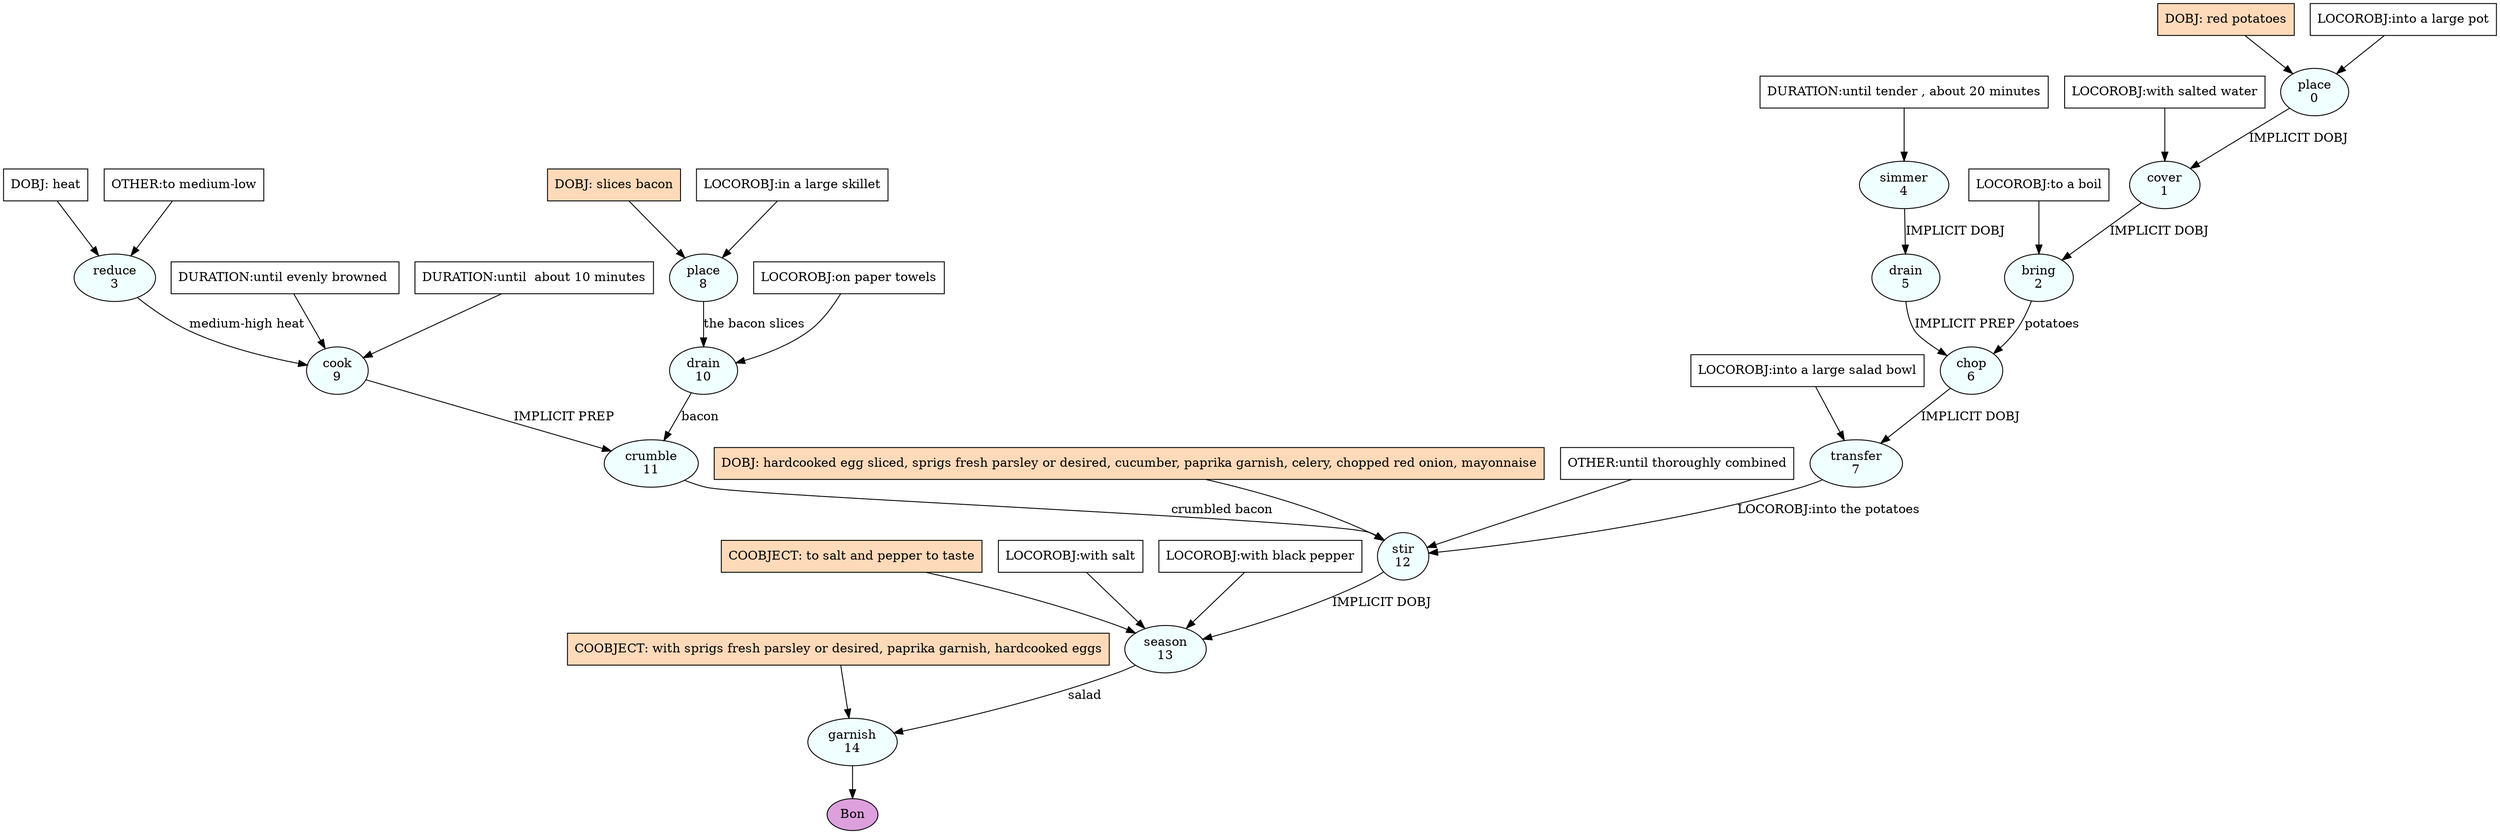digraph recipe {
E0[label="place
0", shape=oval, style=filled, fillcolor=azure]
E1[label="cover
1", shape=oval, style=filled, fillcolor=azure]
E2[label="bring
2", shape=oval, style=filled, fillcolor=azure]
E3[label="reduce
3", shape=oval, style=filled, fillcolor=azure]
E4[label="simmer
4", shape=oval, style=filled, fillcolor=azure]
E5[label="drain
5", shape=oval, style=filled, fillcolor=azure]
E6[label="chop
6", shape=oval, style=filled, fillcolor=azure]
E7[label="transfer
7", shape=oval, style=filled, fillcolor=azure]
E8[label="place
8", shape=oval, style=filled, fillcolor=azure]
E9[label="cook
9", shape=oval, style=filled, fillcolor=azure]
E10[label="drain
10", shape=oval, style=filled, fillcolor=azure]
E11[label="crumble
11", shape=oval, style=filled, fillcolor=azure]
E12[label="stir
12", shape=oval, style=filled, fillcolor=azure]
E13[label="season
13", shape=oval, style=filled, fillcolor=azure]
E14[label="garnish
14", shape=oval, style=filled, fillcolor=azure]
P4_0[label="DURATION:until tender , about 20 minutes", shape=box, style=filled, fillcolor=white]
P4_0 -> E4
D8[label="DOBJ: slices bacon", shape=box, style=filled, fillcolor=peachpuff]
D8 -> E8
P8_0[label="LOCOROBJ:in a large skillet", shape=box, style=filled, fillcolor=white]
P8_0 -> E8
D3[label="DOBJ: heat", shape=box, style=filled, fillcolor=white]
D3 -> E3
P3_0[label="OTHER:to medium-low", shape=box, style=filled, fillcolor=white]
P3_0 -> E3
D0[label="DOBJ: red potatoes", shape=box, style=filled, fillcolor=peachpuff]
D0 -> E0
P0_0[label="LOCOROBJ:into a large pot", shape=box, style=filled, fillcolor=white]
P0_0 -> E0
E0 -> E1 [label="IMPLICIT DOBJ"]
P1_0_0[label="LOCOROBJ:with salted water", shape=box, style=filled, fillcolor=white]
P1_0_0 -> E1
E1 -> E2 [label="IMPLICIT DOBJ"]
P2_0_0[label="LOCOROBJ:to a boil", shape=box, style=filled, fillcolor=white]
P2_0_0 -> E2
E4 -> E5 [label="IMPLICIT DOBJ"]
E2 -> E6 [label="potatoes"]
E5 -> E6 [label="IMPLICIT PREP"]
E6 -> E7 [label="IMPLICIT DOBJ"]
P7_0_0[label="LOCOROBJ:into a large salad bowl", shape=box, style=filled, fillcolor=white]
P7_0_0 -> E7
E3 -> E9 [label="medium-high heat"]
P9_0_0[label="DURATION:until evenly browned ", shape=box, style=filled, fillcolor=white]
P9_0_0 -> E9
P9_0_1[label="DURATION:until  about 10 minutes", shape=box, style=filled, fillcolor=white]
P9_0_1 -> E9
E8 -> E10 [label="the bacon slices"]
P10_0_0[label="LOCOROBJ:on paper towels", shape=box, style=filled, fillcolor=white]
P10_0_0 -> E10
E10 -> E11 [label="bacon"]
E9 -> E11 [label="IMPLICIT PREP"]
D12_ing[label="DOBJ: hardcooked egg sliced, sprigs fresh parsley or desired, cucumber, paprika garnish, celery, chopped red onion, mayonnaise", shape=box, style=filled, fillcolor=peachpuff]
D12_ing -> E12
E11 -> E12 [label=" crumbled bacon "]
E7 -> E12 [label="LOCOROBJ:into the potatoes"]
P12_1_0[label="OTHER:until thoroughly combined", shape=box, style=filled, fillcolor=white]
P12_1_0 -> E12
E12 -> E13 [label="IMPLICIT DOBJ"]
P13_0_ing[label="COOBJECT: to salt and pepper to taste", shape=box, style=filled, fillcolor=peachpuff]
P13_0_ing -> E13
P13_1_0[label="LOCOROBJ:with salt", shape=box, style=filled, fillcolor=white]
P13_1_0 -> E13
P13_1_1[label="LOCOROBJ:with black pepper", shape=box, style=filled, fillcolor=white]
P13_1_1 -> E13
E13 -> E14 [label="salad"]
P14_0_ing[label="COOBJECT: with sprigs fresh parsley or desired, paprika garnish, hardcooked eggs", shape=box, style=filled, fillcolor=peachpuff]
P14_0_ing -> E14
EOR[label="Bon", shape=oval, style=filled, fillcolor=plum]
E14 -> EOR
}

